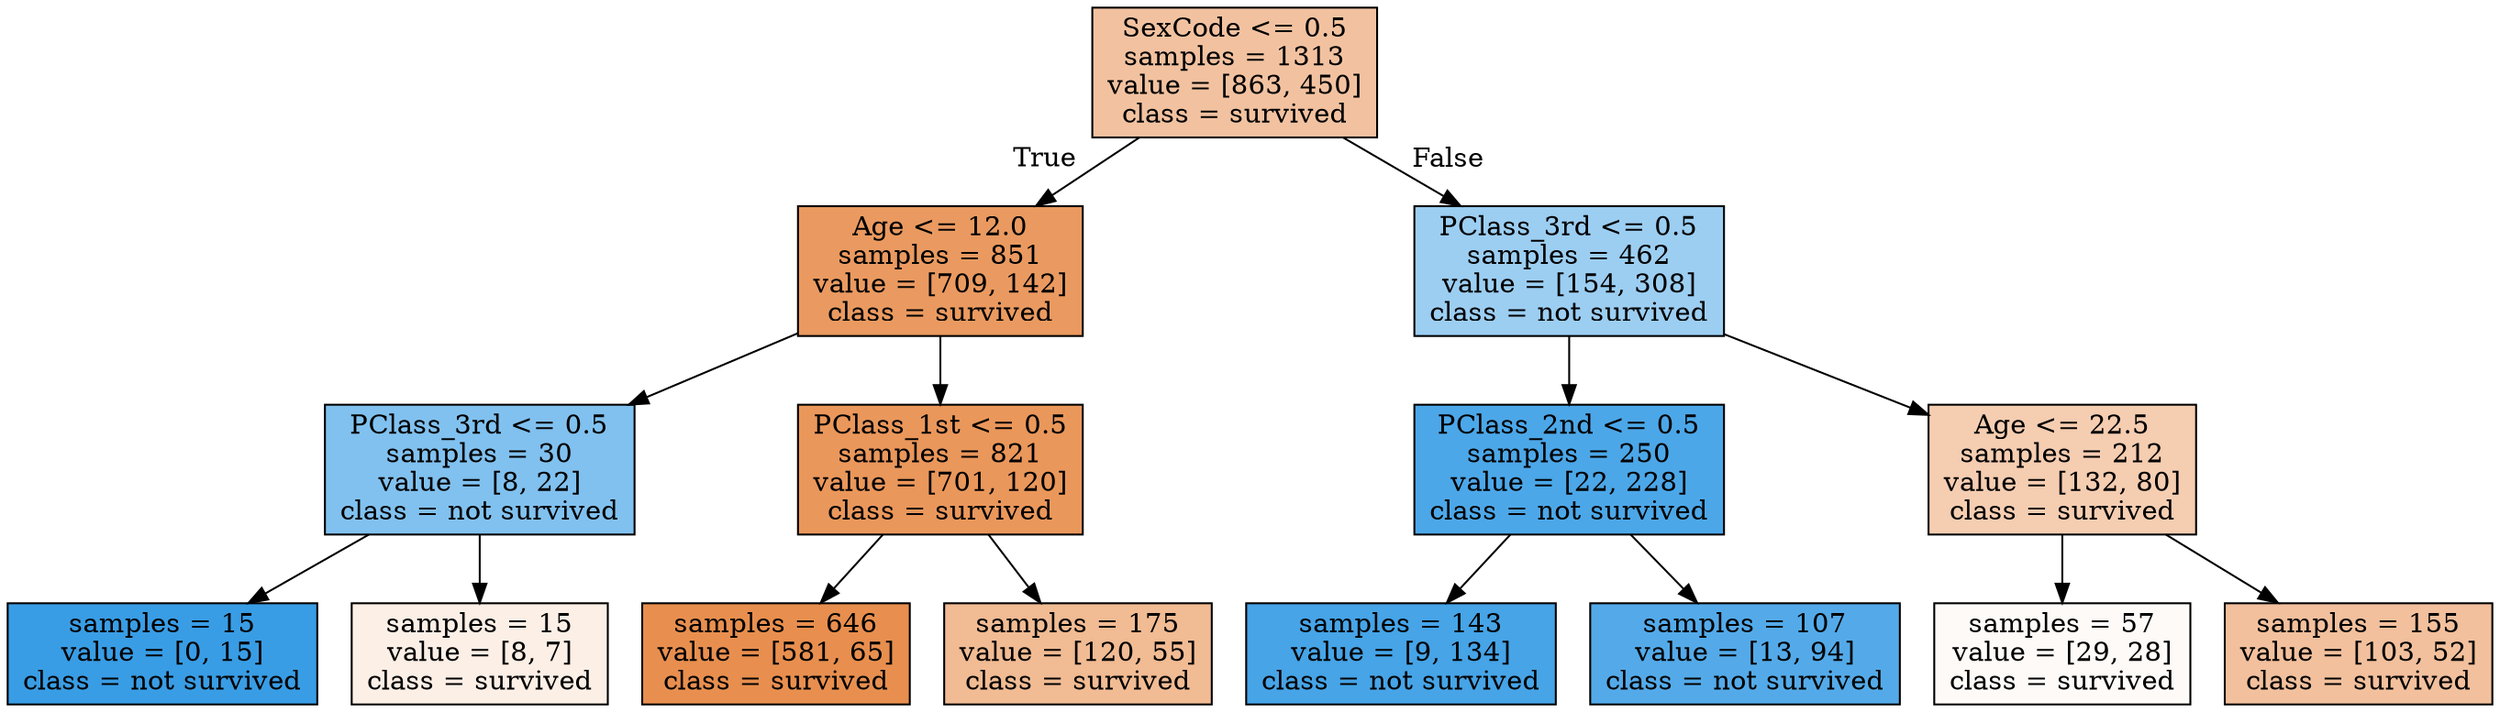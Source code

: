 digraph Tree {
node [shape=box, style="filled", color="black"] ;
0 [label="SexCode <= 0.5\nsamples = 1313\nvalue = [863, 450]\nclass = survived", fillcolor="#e581397a"] ;
1 [label="Age <= 12.0\nsamples = 851\nvalue = [709, 142]\nclass = survived", fillcolor="#e58139cc"] ;
0 -> 1 [labeldistance=2.5, labelangle=45, headlabel="True"] ;
2 [label="PClass_3rd <= 0.5\nsamples = 30\nvalue = [8, 22]\nclass = not survived", fillcolor="#399de5a2"] ;
1 -> 2 ;
3 [label="samples = 15\nvalue = [0, 15]\nclass = not survived", fillcolor="#399de5ff"] ;
2 -> 3 ;
4 [label="samples = 15\nvalue = [8, 7]\nclass = survived", fillcolor="#e5813920"] ;
2 -> 4 ;
5 [label="PClass_1st <= 0.5\nsamples = 821\nvalue = [701, 120]\nclass = survived", fillcolor="#e58139d3"] ;
1 -> 5 ;
6 [label="samples = 646\nvalue = [581, 65]\nclass = survived", fillcolor="#e58139e2"] ;
5 -> 6 ;
7 [label="samples = 175\nvalue = [120, 55]\nclass = survived", fillcolor="#e581398a"] ;
5 -> 7 ;
8 [label="PClass_3rd <= 0.5\nsamples = 462\nvalue = [154, 308]\nclass = not survived", fillcolor="#399de57f"] ;
0 -> 8 [labeldistance=2.5, labelangle=-45, headlabel="False"] ;
9 [label="PClass_2nd <= 0.5\nsamples = 250\nvalue = [22, 228]\nclass = not survived", fillcolor="#399de5e6"] ;
8 -> 9 ;
10 [label="samples = 143\nvalue = [9, 134]\nclass = not survived", fillcolor="#399de5ee"] ;
9 -> 10 ;
11 [label="samples = 107\nvalue = [13, 94]\nclass = not survived", fillcolor="#399de5dc"] ;
9 -> 11 ;
12 [label="Age <= 22.5\nsamples = 212\nvalue = [132, 80]\nclass = survived", fillcolor="#e5813964"] ;
8 -> 12 ;
13 [label="samples = 57\nvalue = [29, 28]\nclass = survived", fillcolor="#e5813909"] ;
12 -> 13 ;
14 [label="samples = 155\nvalue = [103, 52]\nclass = survived", fillcolor="#e581397e"] ;
12 -> 14 ;
}